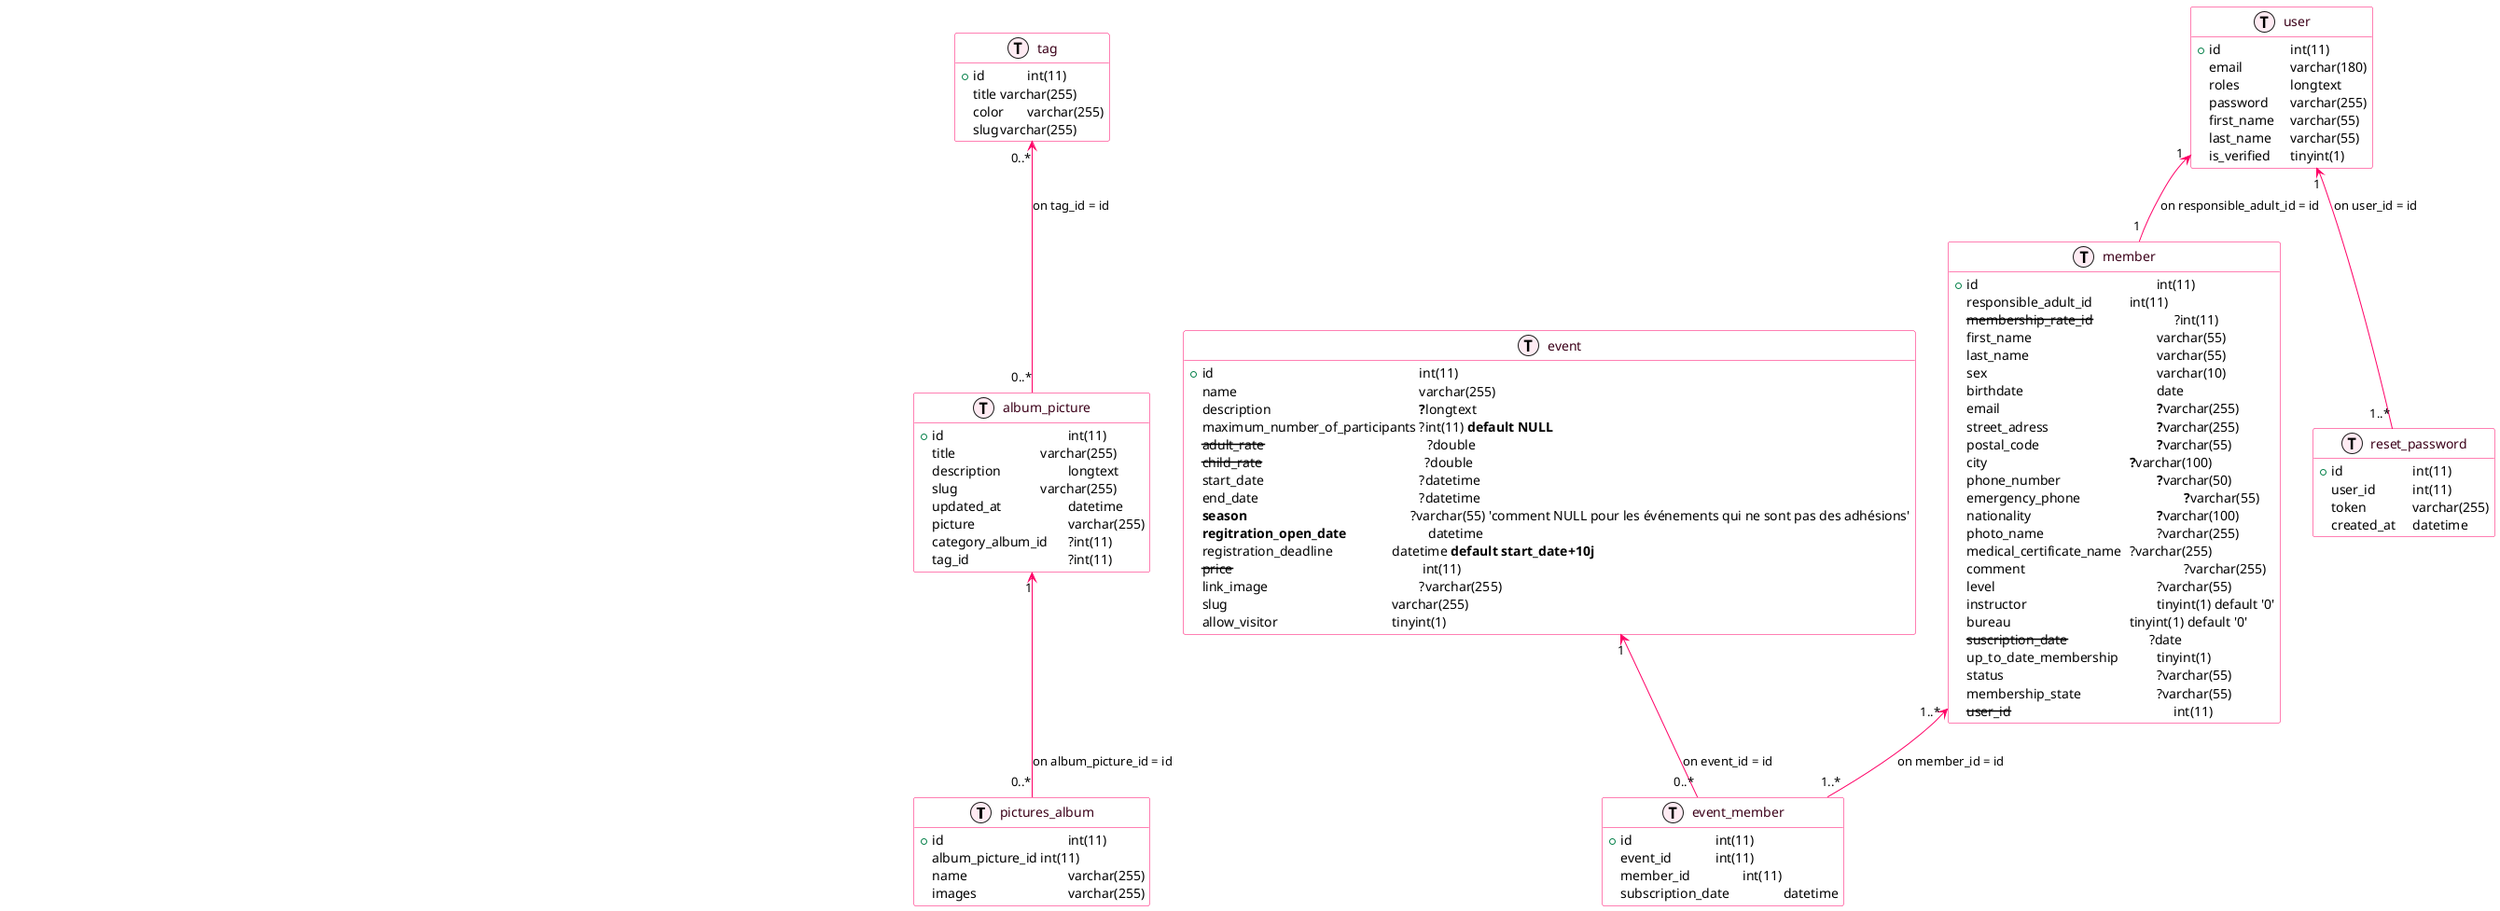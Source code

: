 @startuml
' cf https://plantuml.com/fr/
' et https://marketplace.visualstudio.com/items?itemName=jebbs.plantuml#use-plantuml-server-as-render
' et https://github.com/Hywan/Database-to-PlantUML pour convertir une BDD en UML

!define table(x) class x << (T,#ffebf3) >>
hide methods
hide stereotypes
hide @unlinked
skinparam classFontColor #3b0018
skinparam classArrowColor #ff0066
skinparam classBorderColor #ff0066
skinparam classBackgroundColor ##f6f4ee
skinparam shadowing false

table(membership_rate) {
    {field} +id 			int(11)
    {field} label		    varchar(255)
    {field} price		    double
    {field} maximum_age	?int(11)
}

table(pictures_album) {
    {field} +id					int(11)
    {field} album_picture_id	int(11)
    {field} name				varchar(255)
    {field} images				varchar(255)
}

album_picture "1" <-- "0..*" pictures_album : on album_picture_id = id

table(album_picture) {
    {field} +id					int(11)
    {field} title				varchar(255)
    {field} description			longtext
    {field} slug				varchar(255)
    {field} updated_at			datetime
    {field} picture				varchar(255)
    {field} category_album_id	?int(11)
    {field} tag_id				?int(11)
}

'category_album <-- album_picture : on category_album_id = id
tag "0..*" <-- "0..*" album_picture : on tag_id = id

table(role) {
    {field} +id		int(11)
    {field} libelle	varchar(10)
}

table(membership) {
    {field} +id						int(11)
    {field} member_id				int(11)
    {field} membership_rate_id		int(11)
    {field} season_year				?int(11)
    {field} subscription_date		?datetime
    {field} membership_up_to_date	tinyint(1)
    {field} membership_state		varchar(55)
}

'member <-- membership : on member_id = id
'membership_rate <-- membership : on membership_rate_id = id

table(doctrine_migration_versions) {
    {field} +version			varchar(191)
    {field} executed_at		?datetime
    {field} execution_time	?int(11)
}

table(event_rate) {
    {field} +id			int(11)
    {field} event_id	int(11)
    {field} name	    varchar(255)
    {field} description	    ?varchar(3000)
    {field} amount	    float
}

table(option_rate) {
    {field} +id			int(11)
    {field} event_id	int(11)
    {field} name	    varchar(255)
    {field} description	    ?varchar(3000)
    {field} amount	    float
}

table(tag) {
    {field} +id		int(11)
    {field} title	varchar(255)
    {field} color	varchar(255)
    {field} slug	varchar(255)
}


table(event) {
    {field} +id								int(11)
    {field} name							varchar(255)
    {field} description						**?**longtext
    {field} maximum_number_of_participants	?int(11) **default NULL**
    {field} --adult_rate--						?double
    {field} --child_rate--						?double
    {field} start_date						?datetime
    {field} end_date						?datetime
    {field} **season**  						?varchar(55) 'comment NULL pour les événements qui ne sont pas des adhésions'
    {field} **regitration_open_date**			datetime
    {field} registration_deadline			datetime **default start_date+10j**
    {field} --price--							int(11)
    {field} link_image						?varchar(255)
    {field} slug							varchar(255)
    {field} allow_visitor					tinyint(1)
}

table(event_member) {
    {field} +id     	            int(11)
    {field} event_id	            int(11)
    {field} member_id	            int(11)
    {field} subscription_date		datetime
}

event "1" <-- "0..*" event_member : on event_id = id
member "1..*" <-- "1..*" event_member : on member_id = id


table(criteria) {
    {field} +id			int(11)
    {field} name		varchar(255)
    {field} type		varchar(50)
    {field} relation	varchar(50)
    {field} value		varchar(255)
}


table(contact) {
    {field} +id			int(11)
    {field} description	longtext
    {field} title		?varchar(255)
}


table(home_comment) {
    {field} +id			int(11)
    {field} title		?varchar(255)
    {field} description	?longtext
}


table(reset_password) {
    {field} +id			int(11)
    {field} user_id		int(11)
    {field} token		varchar(255)
    {field} created_at	datetime
}

user "1" <-- "1..*" reset_password : on user_id = id

table(category_album) {
    {field} +id		int(11)
    {field} name	varchar(255)
    {field} color	varchar(255)
    {field} slug	varchar(255)
}


table(member) {
    {field} +id							int(11)
    {field} responsible_adult_id		int(11)
    {field} --membership_rate_id--			?int(11)
    {field} first_name					varchar(55)
    {field} last_name					varchar(55)
    {field} sex							varchar(10)
    {field} birthdate					date
    {field} email						**?**varchar(255)
    {field} street_adress				**?**varchar(255)
    {field} postal_code					**?**varchar(55)
    {field} city						**?**varchar(100)
    {field} phone_number				**?**varchar(50)
    {field} emergency_phone				**?**varchar(55)
    {field} nationality					**?**varchar(100)
    {field} photo_name					?varchar(255)
    {field} medical_certificate_name	?varchar(255)
    {field} comment						?varchar(255)
    {field} level						?varchar(55)
    {field} instructor					tinyint(1) default '0'
    {field} bureau  					tinyint(1) default '0'
    {field} --suscription_date--			?date
    {field} up_to_date_membership		tinyint(1)
    {field} status						?varchar(55)
    {field} membership_state			?varchar(55)
    {field} --user_id--						int(11)
}

user "1" <-- "1" member : on responsible_adult_id = id
'membership_rate <-- member : on membership_rate_id = id
'user "1" <-- "1" member : on user_id = id

table(slide_picture) {
    {field} +id				int(11)
    {field} title			?varchar(255)
    {field} illustration	varchar(255)
}


table(user) {
    {field} +id			int(11)
    {field} email		varchar(180)
    {field} roles		longtext
    {field} password	varchar(255)
    {field} first_name	varchar(55)
    {field} last_name	varchar(55)
    {field} is_verified	tinyint(1)
}

table(doctrine_migration_versions) {
    {field} +version			varchar(191)
    {field} executed_at		?datetime
    {field} execution_time	?int(11)
}
@enduml